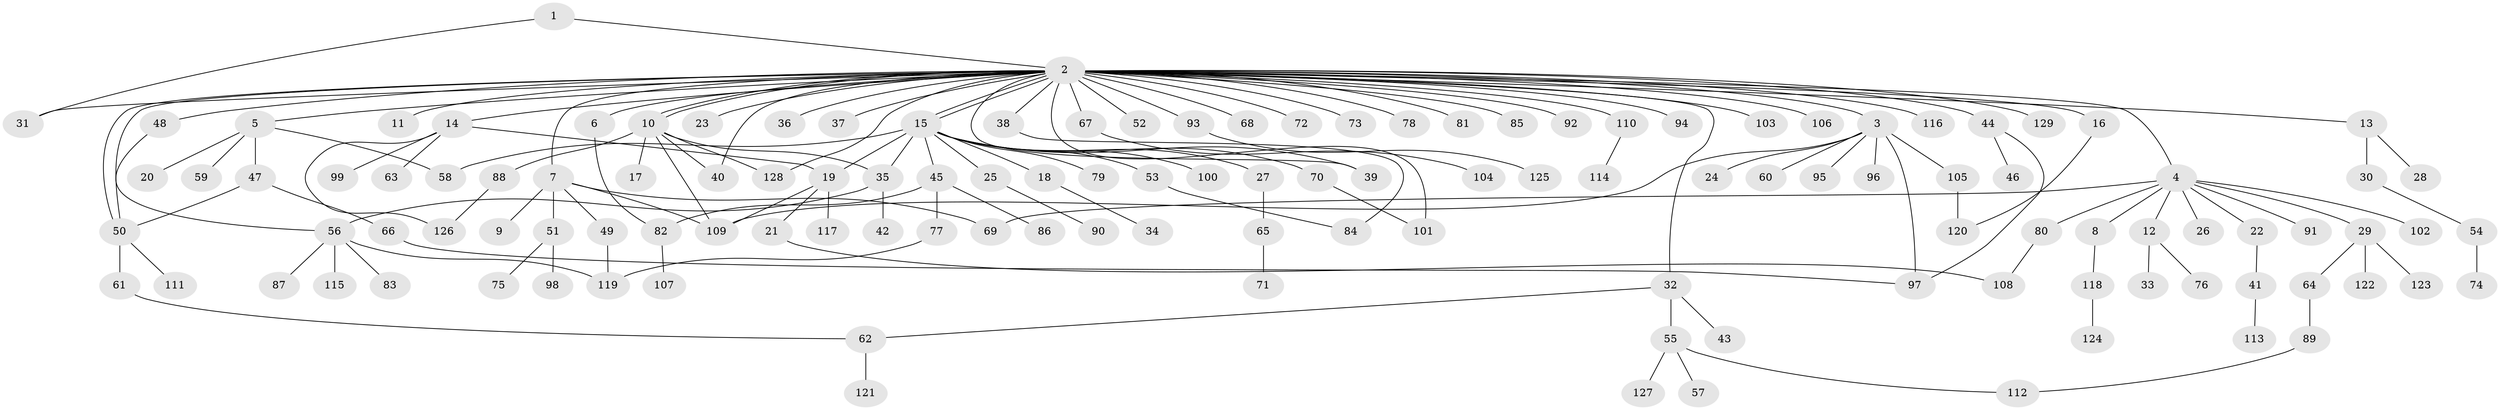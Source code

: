 // coarse degree distribution, {30: 0.012987012987012988, 1: 0.7142857142857143, 2: 0.16883116883116883, 16: 0.012987012987012988, 17: 0.012987012987012988, 9: 0.012987012987012988, 4: 0.03896103896103896, 8: 0.012987012987012988, 5: 0.012987012987012988}
// Generated by graph-tools (version 1.1) at 2025/50/03/04/25 21:50:15]
// undirected, 129 vertices, 156 edges
graph export_dot {
graph [start="1"]
  node [color=gray90,style=filled];
  1;
  2;
  3;
  4;
  5;
  6;
  7;
  8;
  9;
  10;
  11;
  12;
  13;
  14;
  15;
  16;
  17;
  18;
  19;
  20;
  21;
  22;
  23;
  24;
  25;
  26;
  27;
  28;
  29;
  30;
  31;
  32;
  33;
  34;
  35;
  36;
  37;
  38;
  39;
  40;
  41;
  42;
  43;
  44;
  45;
  46;
  47;
  48;
  49;
  50;
  51;
  52;
  53;
  54;
  55;
  56;
  57;
  58;
  59;
  60;
  61;
  62;
  63;
  64;
  65;
  66;
  67;
  68;
  69;
  70;
  71;
  72;
  73;
  74;
  75;
  76;
  77;
  78;
  79;
  80;
  81;
  82;
  83;
  84;
  85;
  86;
  87;
  88;
  89;
  90;
  91;
  92;
  93;
  94;
  95;
  96;
  97;
  98;
  99;
  100;
  101;
  102;
  103;
  104;
  105;
  106;
  107;
  108;
  109;
  110;
  111;
  112;
  113;
  114;
  115;
  116;
  117;
  118;
  119;
  120;
  121;
  122;
  123;
  124;
  125;
  126;
  127;
  128;
  129;
  1 -- 2;
  1 -- 31;
  2 -- 3;
  2 -- 4;
  2 -- 5;
  2 -- 6;
  2 -- 7;
  2 -- 10;
  2 -- 10;
  2 -- 11;
  2 -- 13;
  2 -- 14;
  2 -- 15;
  2 -- 15;
  2 -- 16;
  2 -- 23;
  2 -- 31;
  2 -- 32;
  2 -- 36;
  2 -- 37;
  2 -- 38;
  2 -- 39;
  2 -- 40;
  2 -- 44;
  2 -- 48;
  2 -- 50;
  2 -- 50;
  2 -- 52;
  2 -- 67;
  2 -- 68;
  2 -- 72;
  2 -- 73;
  2 -- 78;
  2 -- 81;
  2 -- 85;
  2 -- 92;
  2 -- 93;
  2 -- 94;
  2 -- 101;
  2 -- 103;
  2 -- 106;
  2 -- 110;
  2 -- 116;
  2 -- 128;
  2 -- 129;
  3 -- 24;
  3 -- 60;
  3 -- 95;
  3 -- 96;
  3 -- 97;
  3 -- 105;
  3 -- 109;
  4 -- 8;
  4 -- 12;
  4 -- 22;
  4 -- 26;
  4 -- 29;
  4 -- 69;
  4 -- 80;
  4 -- 91;
  4 -- 102;
  5 -- 20;
  5 -- 47;
  5 -- 58;
  5 -- 59;
  6 -- 82;
  7 -- 9;
  7 -- 49;
  7 -- 51;
  7 -- 69;
  7 -- 109;
  8 -- 118;
  10 -- 17;
  10 -- 35;
  10 -- 40;
  10 -- 88;
  10 -- 109;
  10 -- 128;
  12 -- 33;
  12 -- 76;
  13 -- 28;
  13 -- 30;
  14 -- 19;
  14 -- 63;
  14 -- 99;
  14 -- 126;
  15 -- 18;
  15 -- 19;
  15 -- 25;
  15 -- 27;
  15 -- 35;
  15 -- 39;
  15 -- 45;
  15 -- 53;
  15 -- 58;
  15 -- 70;
  15 -- 79;
  15 -- 100;
  16 -- 120;
  18 -- 34;
  19 -- 21;
  19 -- 109;
  19 -- 117;
  21 -- 108;
  22 -- 41;
  25 -- 90;
  27 -- 65;
  29 -- 64;
  29 -- 122;
  29 -- 123;
  30 -- 54;
  32 -- 43;
  32 -- 55;
  32 -- 62;
  35 -- 42;
  35 -- 56;
  38 -- 84;
  41 -- 113;
  44 -- 46;
  44 -- 97;
  45 -- 77;
  45 -- 82;
  45 -- 86;
  47 -- 50;
  47 -- 66;
  48 -- 56;
  49 -- 119;
  50 -- 61;
  50 -- 111;
  51 -- 75;
  51 -- 98;
  53 -- 84;
  54 -- 74;
  55 -- 57;
  55 -- 112;
  55 -- 127;
  56 -- 83;
  56 -- 87;
  56 -- 115;
  56 -- 119;
  61 -- 62;
  62 -- 121;
  64 -- 89;
  65 -- 71;
  66 -- 97;
  67 -- 104;
  70 -- 101;
  77 -- 119;
  80 -- 108;
  82 -- 107;
  88 -- 126;
  89 -- 112;
  93 -- 125;
  105 -- 120;
  110 -- 114;
  118 -- 124;
}
